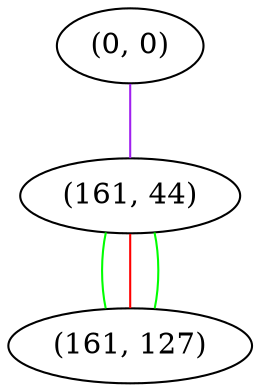graph "" {
"(0, 0)";
"(161, 44)";
"(161, 127)";
"(0, 0)" -- "(161, 44)"  [color=purple, key=0, weight=4];
"(161, 44)" -- "(161, 127)"  [color=green, key=0, weight=2];
"(161, 44)" -- "(161, 127)"  [color=red, key=1, weight=1];
"(161, 44)" -- "(161, 127)"  [color=green, key=2, weight=2];
}
